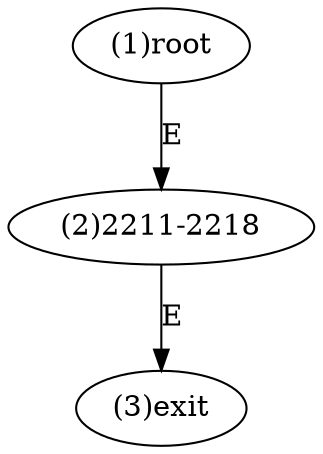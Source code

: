 digraph "" { 
1[ label="(1)root"];
2[ label="(2)2211-2218"];
3[ label="(3)exit"];
1->2[ label="E"];
2->3[ label="E"];
}